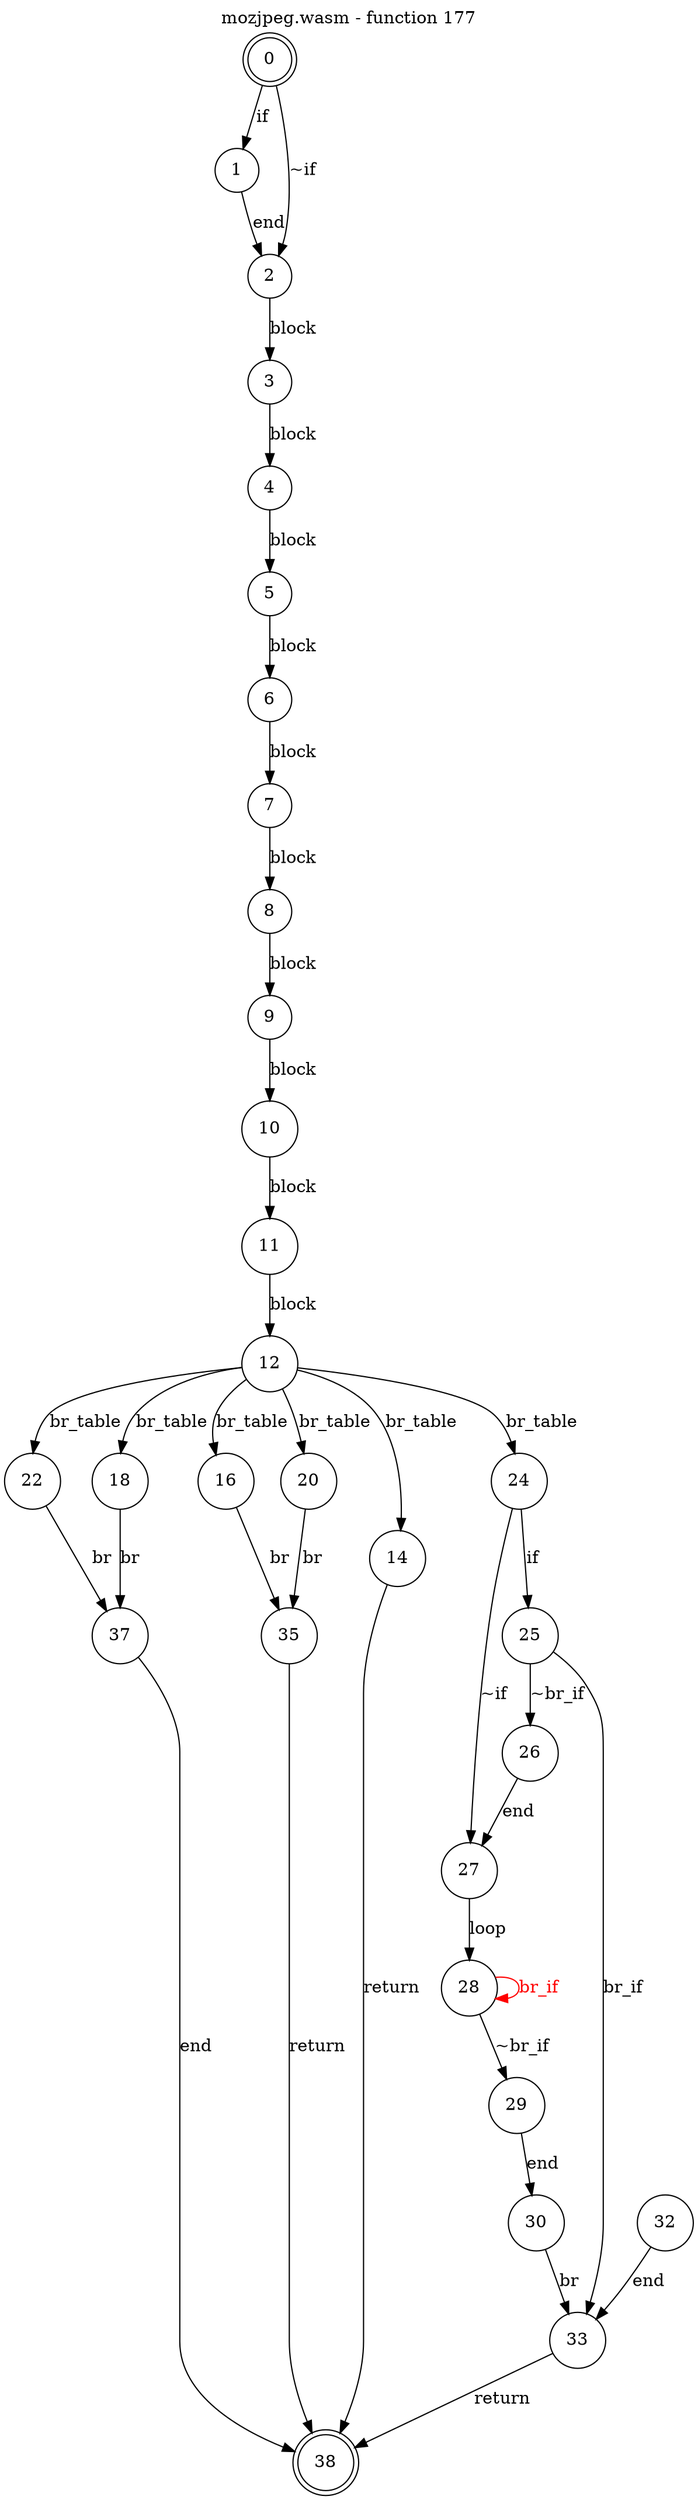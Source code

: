 digraph finite_state_machine {
    label = "mozjpeg.wasm - function 177"
    labelloc =  t
    labelfontsize = 16
    labelfontcolor = black
    labelfontname = "Helvetica"
    node [shape = doublecircle]; 0 38;
    node [shape = circle];
    0 -> 1[label="if"];
    0 -> 2[label="~if"];
    1 -> 2[label="end"];
    2 -> 3[label="block"];
    3 -> 4[label="block"];
    4 -> 5[label="block"];
    5 -> 6[label="block"];
    6 -> 7[label="block"];
    7 -> 8[label="block"];
    8 -> 9[label="block"];
    9 -> 10[label="block"];
    10 -> 11[label="block"];
    11 -> 12[label="block"];
    12 -> 22[label="br_table"];
    12 -> 20[label="br_table"];
    12 -> 18[label="br_table"];
    12 -> 16[label="br_table"];
    12 -> 14[label="br_table"];
    12 -> 24[label="br_table"];
    14 -> 38[label="return"];
    16 -> 35[label="br"];
    18 -> 37[label="br"];
    20 -> 35[label="br"];
    22 -> 37[label="br"];
    24 -> 25[label="if"];
    24 -> 27[label="~if"];
    25 -> 26[label="~br_if"];
    25 -> 33[label="br_if"];
    26 -> 27[label="end"];
    27 -> 28[label="loop"];
    28 -> 29[label="~br_if"];
    28 -> 28[color="red" fontcolor="red" label="br_if"];
    29 -> 30[label="end"];
    30 -> 33[label="br"];
    32 -> 33[label="end"];
    33 -> 38[label="return"];
    35 -> 38[label="return"];
    37 -> 38[label="end"];
}
